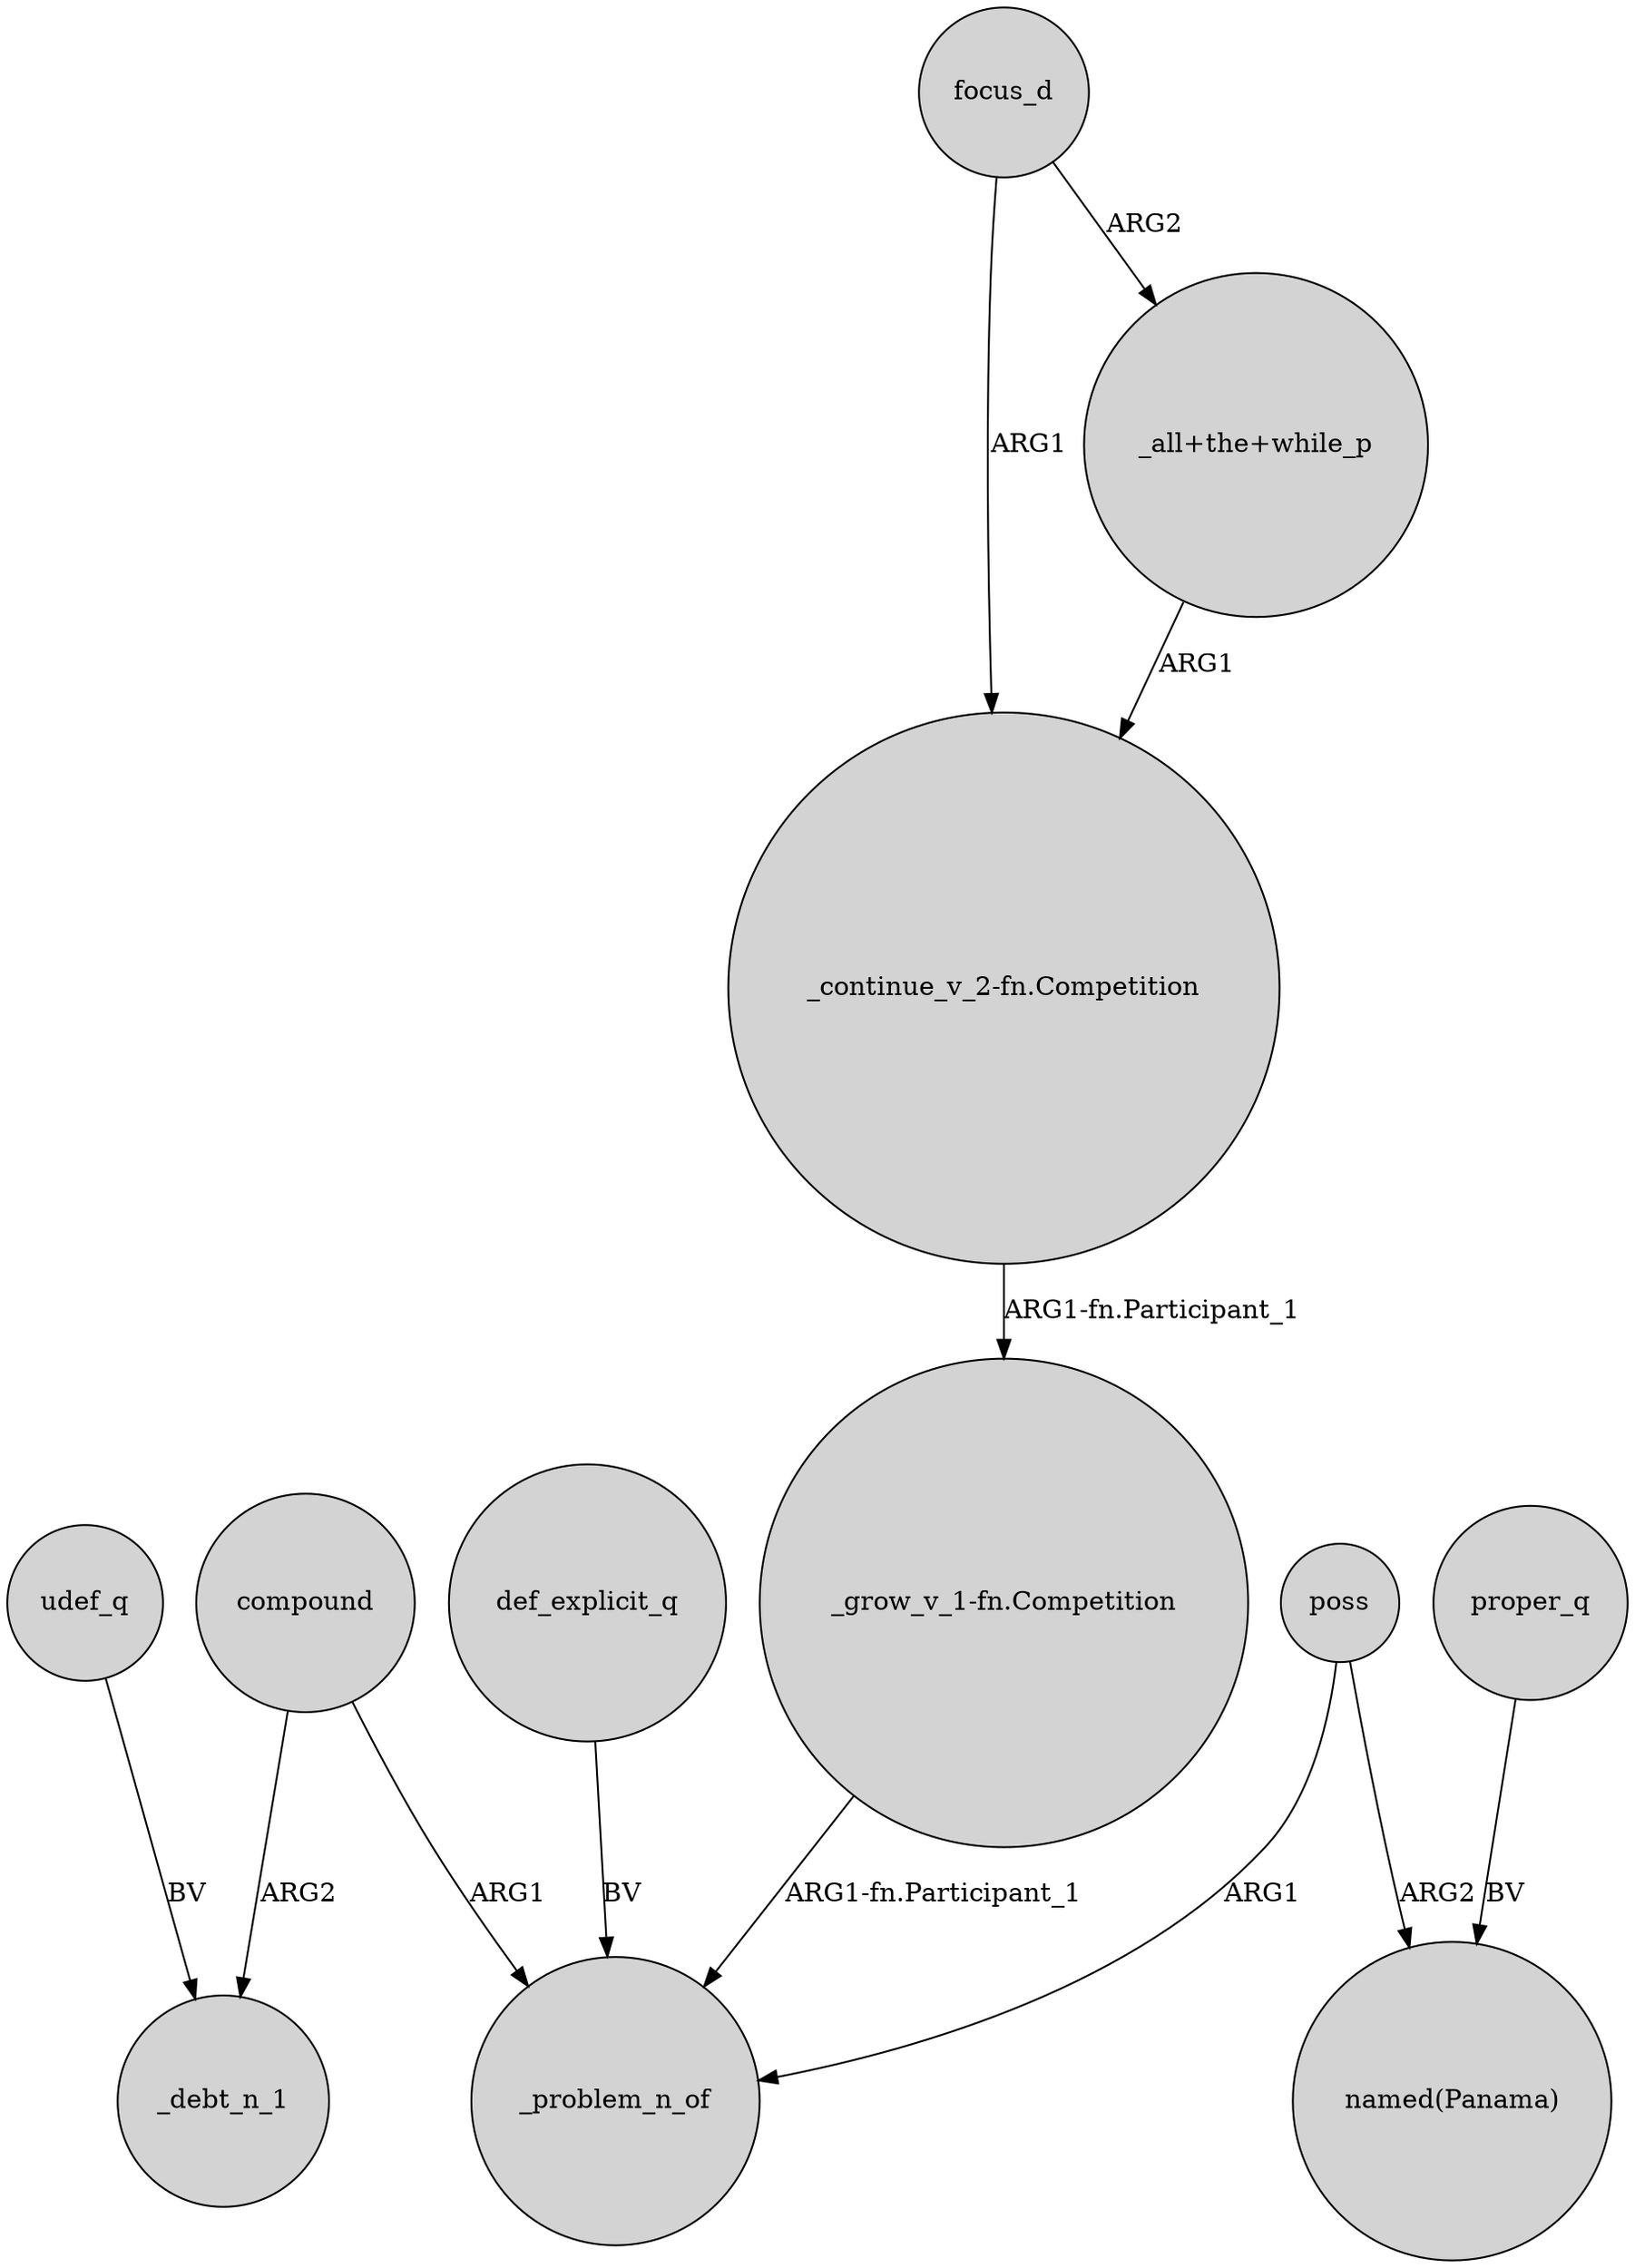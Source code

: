 digraph {
	node [shape=circle style=filled]
	udef_q -> _debt_n_1 [label=BV]
	compound -> _problem_n_of [label=ARG1]
	focus_d -> "_continue_v_2-fn.Competition" [label=ARG1]
	poss -> "named(Panama)" [label=ARG2]
	focus_d -> "_all+the+while_p" [label=ARG2]
	"_continue_v_2-fn.Competition" -> "_grow_v_1-fn.Competition" [label="ARG1-fn.Participant_1"]
	proper_q -> "named(Panama)" [label=BV]
	poss -> _problem_n_of [label=ARG1]
	"_all+the+while_p" -> "_continue_v_2-fn.Competition" [label=ARG1]
	compound -> _debt_n_1 [label=ARG2]
	def_explicit_q -> _problem_n_of [label=BV]
	"_grow_v_1-fn.Competition" -> _problem_n_of [label="ARG1-fn.Participant_1"]
}
